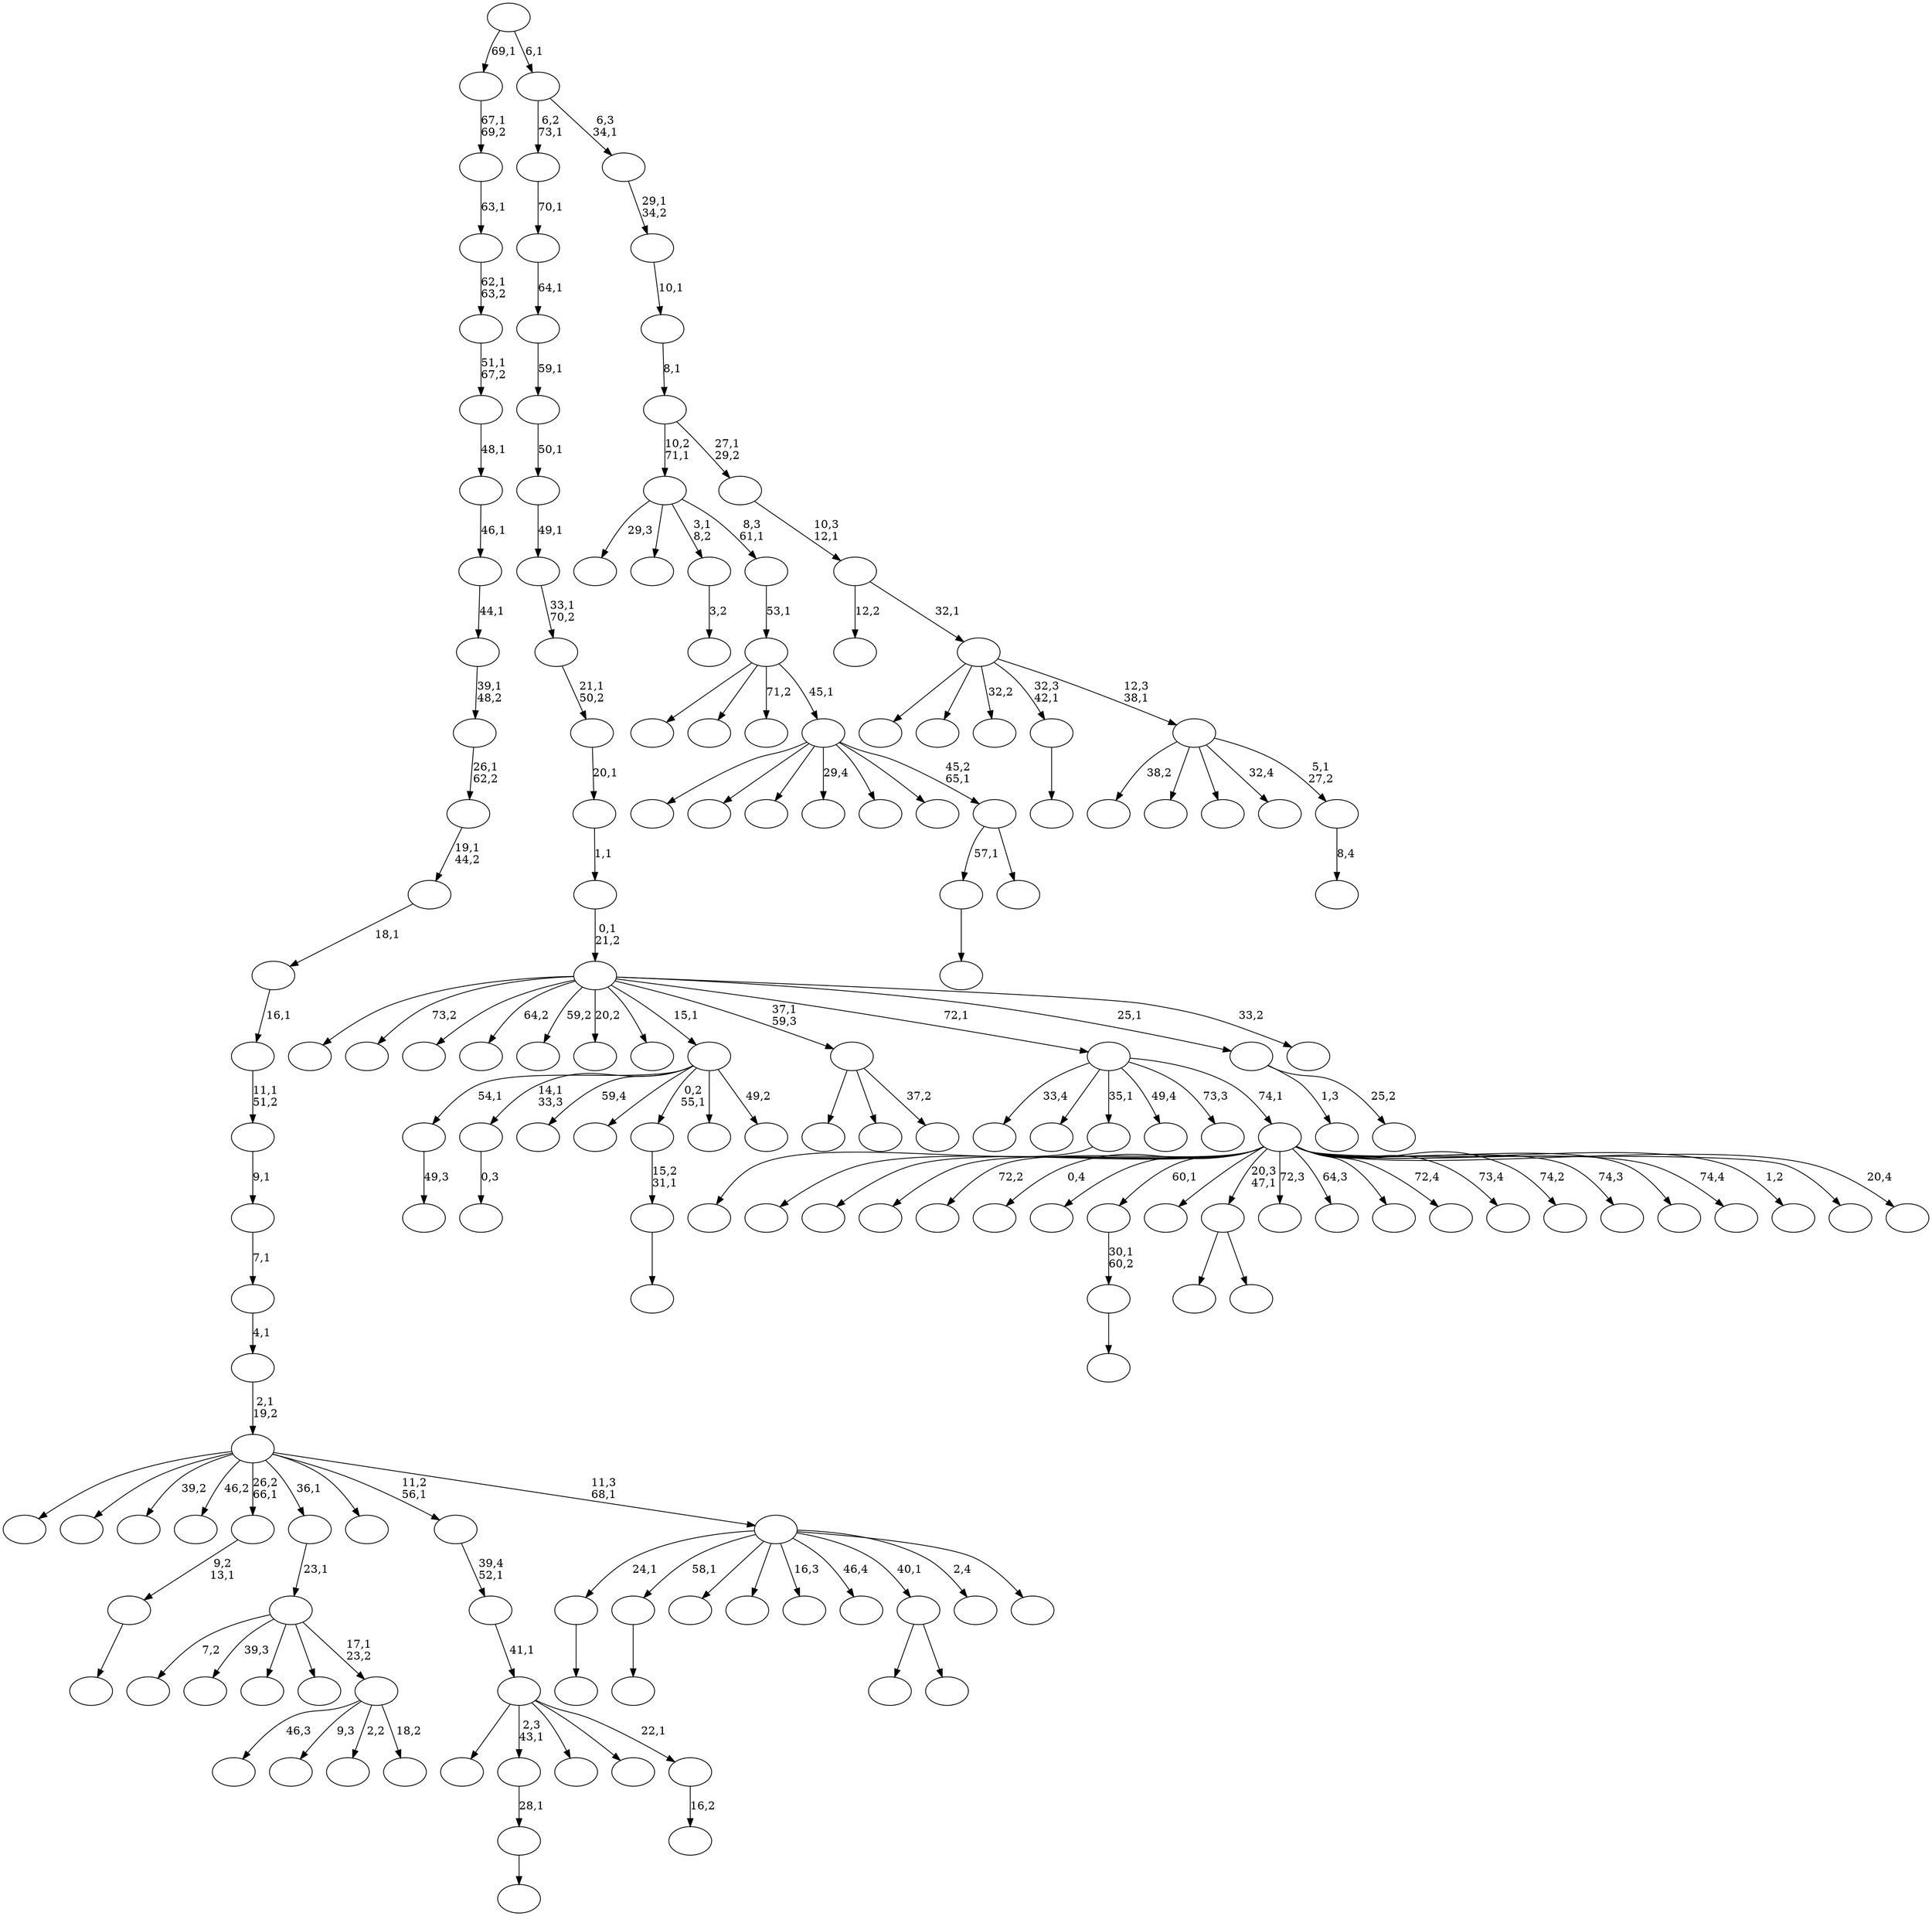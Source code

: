 digraph T {
	175 [label=""]
	174 [label=""]
	173 [label=""]
	172 [label=""]
	171 [label=""]
	170 [label=""]
	169 [label=""]
	168 [label=""]
	167 [label=""]
	166 [label=""]
	165 [label=""]
	164 [label=""]
	163 [label=""]
	162 [label=""]
	161 [label=""]
	160 [label=""]
	159 [label=""]
	158 [label=""]
	157 [label=""]
	156 [label=""]
	155 [label=""]
	154 [label=""]
	153 [label=""]
	152 [label=""]
	151 [label=""]
	150 [label=""]
	149 [label=""]
	148 [label=""]
	147 [label=""]
	146 [label=""]
	145 [label=""]
	144 [label=""]
	143 [label=""]
	142 [label=""]
	141 [label=""]
	140 [label=""]
	139 [label=""]
	138 [label=""]
	137 [label=""]
	136 [label=""]
	135 [label=""]
	134 [label=""]
	133 [label=""]
	132 [label=""]
	131 [label=""]
	130 [label=""]
	129 [label=""]
	128 [label=""]
	127 [label=""]
	126 [label=""]
	125 [label=""]
	124 [label=""]
	123 [label=""]
	122 [label=""]
	121 [label=""]
	120 [label=""]
	119 [label=""]
	118 [label=""]
	117 [label=""]
	116 [label=""]
	115 [label=""]
	114 [label=""]
	113 [label=""]
	112 [label=""]
	111 [label=""]
	110 [label=""]
	109 [label=""]
	108 [label=""]
	107 [label=""]
	106 [label=""]
	105 [label=""]
	104 [label=""]
	103 [label=""]
	102 [label=""]
	101 [label=""]
	100 [label=""]
	99 [label=""]
	98 [label=""]
	97 [label=""]
	96 [label=""]
	95 [label=""]
	94 [label=""]
	93 [label=""]
	92 [label=""]
	91 [label=""]
	90 [label=""]
	89 [label=""]
	88 [label=""]
	87 [label=""]
	86 [label=""]
	85 [label=""]
	84 [label=""]
	83 [label=""]
	82 [label=""]
	81 [label=""]
	80 [label=""]
	79 [label=""]
	78 [label=""]
	77 [label=""]
	76 [label=""]
	75 [label=""]
	74 [label=""]
	73 [label=""]
	72 [label=""]
	71 [label=""]
	70 [label=""]
	69 [label=""]
	68 [label=""]
	67 [label=""]
	66 [label=""]
	65 [label=""]
	64 [label=""]
	63 [label=""]
	62 [label=""]
	61 [label=""]
	60 [label=""]
	59 [label=""]
	58 [label=""]
	57 [label=""]
	56 [label=""]
	55 [label=""]
	54 [label=""]
	53 [label=""]
	52 [label=""]
	51 [label=""]
	50 [label=""]
	49 [label=""]
	48 [label=""]
	47 [label=""]
	46 [label=""]
	45 [label=""]
	44 [label=""]
	43 [label=""]
	42 [label=""]
	41 [label=""]
	40 [label=""]
	39 [label=""]
	38 [label=""]
	37 [label=""]
	36 [label=""]
	35 [label=""]
	34 [label=""]
	33 [label=""]
	32 [label=""]
	31 [label=""]
	30 [label=""]
	29 [label=""]
	28 [label=""]
	27 [label=""]
	26 [label=""]
	25 [label=""]
	24 [label=""]
	23 [label=""]
	22 [label=""]
	21 [label=""]
	20 [label=""]
	19 [label=""]
	18 [label=""]
	17 [label=""]
	16 [label=""]
	15 [label=""]
	14 [label=""]
	13 [label=""]
	12 [label=""]
	11 [label=""]
	10 [label=""]
	9 [label=""]
	8 [label=""]
	7 [label=""]
	6 [label=""]
	5 [label=""]
	4 [label=""]
	3 [label=""]
	2 [label=""]
	1 [label=""]
	0 [label=""]
	171 -> 172 [label="49,3"]
	159 -> 160 [label="0,3"]
	154 -> 155 [label=""]
	153 -> 154 [label="30,1\n60,2"]
	147 -> 148 [label=""]
	142 -> 175 [label=""]
	142 -> 143 [label=""]
	136 -> 137 [label=""]
	134 -> 135 [label=""]
	119 -> 120 [label=""]
	104 -> 105 [label=""]
	103 -> 104 [label="28,1"]
	99 -> 100 [label=""]
	98 -> 99 [label="15,2\n31,1"]
	89 -> 90 [label=""]
	88 -> 89 [label="9,2\n13,1"]
	82 -> 94 [label=""]
	82 -> 83 [label=""]
	77 -> 171 [label="54,1"]
	77 -> 159 [label="14,1\n33,3"]
	77 -> 128 [label="59,4"]
	77 -> 121 [label=""]
	77 -> 98 [label="0,2\n55,1"]
	77 -> 96 [label=""]
	77 -> 78 [label="49,2"]
	72 -> 73 [label="3,2"]
	70 -> 173 [label=""]
	70 -> 163 [label=""]
	70 -> 71 [label="37,2"]
	68 -> 149 [label="46,3"]
	68 -> 131 [label="9,3"]
	68 -> 95 [label="2,2"]
	68 -> 69 [label="18,2"]
	67 -> 174 [label="7,2"]
	67 -> 122 [label="39,3"]
	67 -> 102 [label=""]
	67 -> 87 [label=""]
	67 -> 68 [label="17,1\n23,2"]
	66 -> 67 [label="23,1"]
	63 -> 64 [label=""]
	58 -> 170 [label=""]
	58 -> 165 [label=""]
	58 -> 164 [label=""]
	58 -> 162 [label="72,2"]
	58 -> 158 [label="0,4"]
	58 -> 156 [label=""]
	58 -> 153 [label="60,1"]
	58 -> 150 [label=""]
	58 -> 142 [label="20,3\n47,1"]
	58 -> 139 [label="72,3"]
	58 -> 127 [label="64,3"]
	58 -> 125 [label=""]
	58 -> 110 [label="72,4"]
	58 -> 107 [label="73,4"]
	58 -> 101 [label="74,2"]
	58 -> 92 [label="74,3"]
	58 -> 85 [label=""]
	58 -> 76 [label="74,4"]
	58 -> 74 [label="1,2"]
	58 -> 60 [label=""]
	58 -> 59 [label="20,4"]
	57 -> 124 [label="33,4"]
	57 -> 123 [label=""]
	57 -> 119 [label="35,1"]
	57 -> 118 [label="49,4"]
	57 -> 116 [label="73,3"]
	57 -> 58 [label="74,1"]
	55 -> 134 [label="57,1"]
	55 -> 56 [label=""]
	54 -> 169 [label=""]
	54 -> 166 [label=""]
	54 -> 115 [label=""]
	54 -> 111 [label="29,4"]
	54 -> 106 [label=""]
	54 -> 84 [label=""]
	54 -> 55 [label="45,2\n65,1"]
	53 -> 140 [label=""]
	53 -> 129 [label=""]
	53 -> 80 [label="71,2"]
	53 -> 54 [label="45,1"]
	52 -> 53 [label="53,1"]
	51 -> 146 [label="29,3"]
	51 -> 91 [label=""]
	51 -> 72 [label="3,1\n8,2"]
	51 -> 52 [label="8,3\n61,1"]
	49 -> 114 [label="1,3"]
	49 -> 50 [label="25,2"]
	47 -> 48 [label="16,2"]
	46 -> 145 [label=""]
	46 -> 103 [label="2,3\n43,1"]
	46 -> 79 [label=""]
	46 -> 75 [label=""]
	46 -> 47 [label="22,1"]
	45 -> 46 [label="41,1"]
	44 -> 45 [label="39,4\n52,1"]
	42 -> 147 [label="24,1"]
	42 -> 136 [label="58,1"]
	42 -> 126 [label=""]
	42 -> 112 [label=""]
	42 -> 108 [label="16,3"]
	42 -> 93 [label="46,4"]
	42 -> 82 [label="40,1"]
	42 -> 62 [label="2,4"]
	42 -> 43 [label=""]
	41 -> 161 [label=""]
	41 -> 132 [label=""]
	41 -> 117 [label="39,2"]
	41 -> 113 [label="46,2"]
	41 -> 88 [label="26,2\n66,1"]
	41 -> 66 [label="36,1"]
	41 -> 61 [label=""]
	41 -> 44 [label="11,2\n56,1"]
	41 -> 42 [label="11,3\n68,1"]
	40 -> 41 [label="2,1\n19,2"]
	39 -> 40 [label="4,1"]
	38 -> 39 [label="7,1"]
	37 -> 38 [label="9,1"]
	36 -> 37 [label="11,1\n51,2"]
	35 -> 36 [label="16,1"]
	34 -> 35 [label="18,1"]
	33 -> 34 [label="19,1\n44,2"]
	32 -> 33 [label="26,1\n62,2"]
	31 -> 32 [label="39,1\n48,2"]
	30 -> 31 [label="44,1"]
	29 -> 30 [label="46,1"]
	28 -> 29 [label="48,1"]
	27 -> 28 [label="51,1\n67,2"]
	26 -> 27 [label="62,1\n63,2"]
	25 -> 26 [label="63,1"]
	24 -> 25 [label="67,1\n69,2"]
	22 -> 167 [label=""]
	22 -> 157 [label="73,2"]
	22 -> 151 [label=""]
	22 -> 144 [label="64,2"]
	22 -> 109 [label="59,2"]
	22 -> 97 [label="20,2"]
	22 -> 81 [label=""]
	22 -> 77 [label="15,1"]
	22 -> 70 [label="37,1\n59,3"]
	22 -> 57 [label="72,1"]
	22 -> 49 [label="25,1"]
	22 -> 23 [label="33,2"]
	21 -> 22 [label="0,1\n21,2"]
	20 -> 21 [label="1,1"]
	19 -> 20 [label="20,1"]
	18 -> 19 [label="21,1\n50,2"]
	17 -> 18 [label="33,1\n70,2"]
	16 -> 17 [label="49,1"]
	15 -> 16 [label="50,1"]
	14 -> 15 [label="59,1"]
	13 -> 14 [label="64,1"]
	12 -> 13 [label="70,1"]
	10 -> 11 [label="8,4"]
	9 -> 152 [label="38,2"]
	9 -> 138 [label=""]
	9 -> 130 [label=""]
	9 -> 86 [label="32,4"]
	9 -> 10 [label="5,1\n27,2"]
	8 -> 168 [label=""]
	8 -> 141 [label=""]
	8 -> 133 [label="32,2"]
	8 -> 63 [label="32,3\n42,1"]
	8 -> 9 [label="12,3\n38,1"]
	7 -> 65 [label="12,2"]
	7 -> 8 [label="32,1"]
	6 -> 7 [label="10,3\n12,1"]
	5 -> 51 [label="10,2\n71,1"]
	5 -> 6 [label="27,1\n29,2"]
	4 -> 5 [label="8,1"]
	3 -> 4 [label="10,1"]
	2 -> 3 [label="29,1\n34,2"]
	1 -> 12 [label="6,2\n73,1"]
	1 -> 2 [label="6,3\n34,1"]
	0 -> 24 [label="69,1"]
	0 -> 1 [label="6,1"]
}
